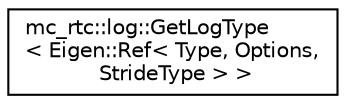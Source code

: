 digraph "Graphical Class Hierarchy"
{
 // INTERACTIVE_SVG=YES
 // LATEX_PDF_SIZE
  edge [fontname="Helvetica",fontsize="10",labelfontname="Helvetica",labelfontsize="10"];
  node [fontname="Helvetica",fontsize="10",shape=record];
  rankdir="LR";
  Node0 [label="mc_rtc::log::GetLogType\l\< Eigen::Ref\< Type, Options,\l StrideType \> \>",height=0.2,width=0.4,color="black", fillcolor="white", style="filled",URL="$structmc__rtc_1_1log_1_1GetLogType_3_01Eigen_1_1Ref_3_01Type_00_01Options_00_01StrideType_01_4_01_4.html",tooltip=" "];
}
